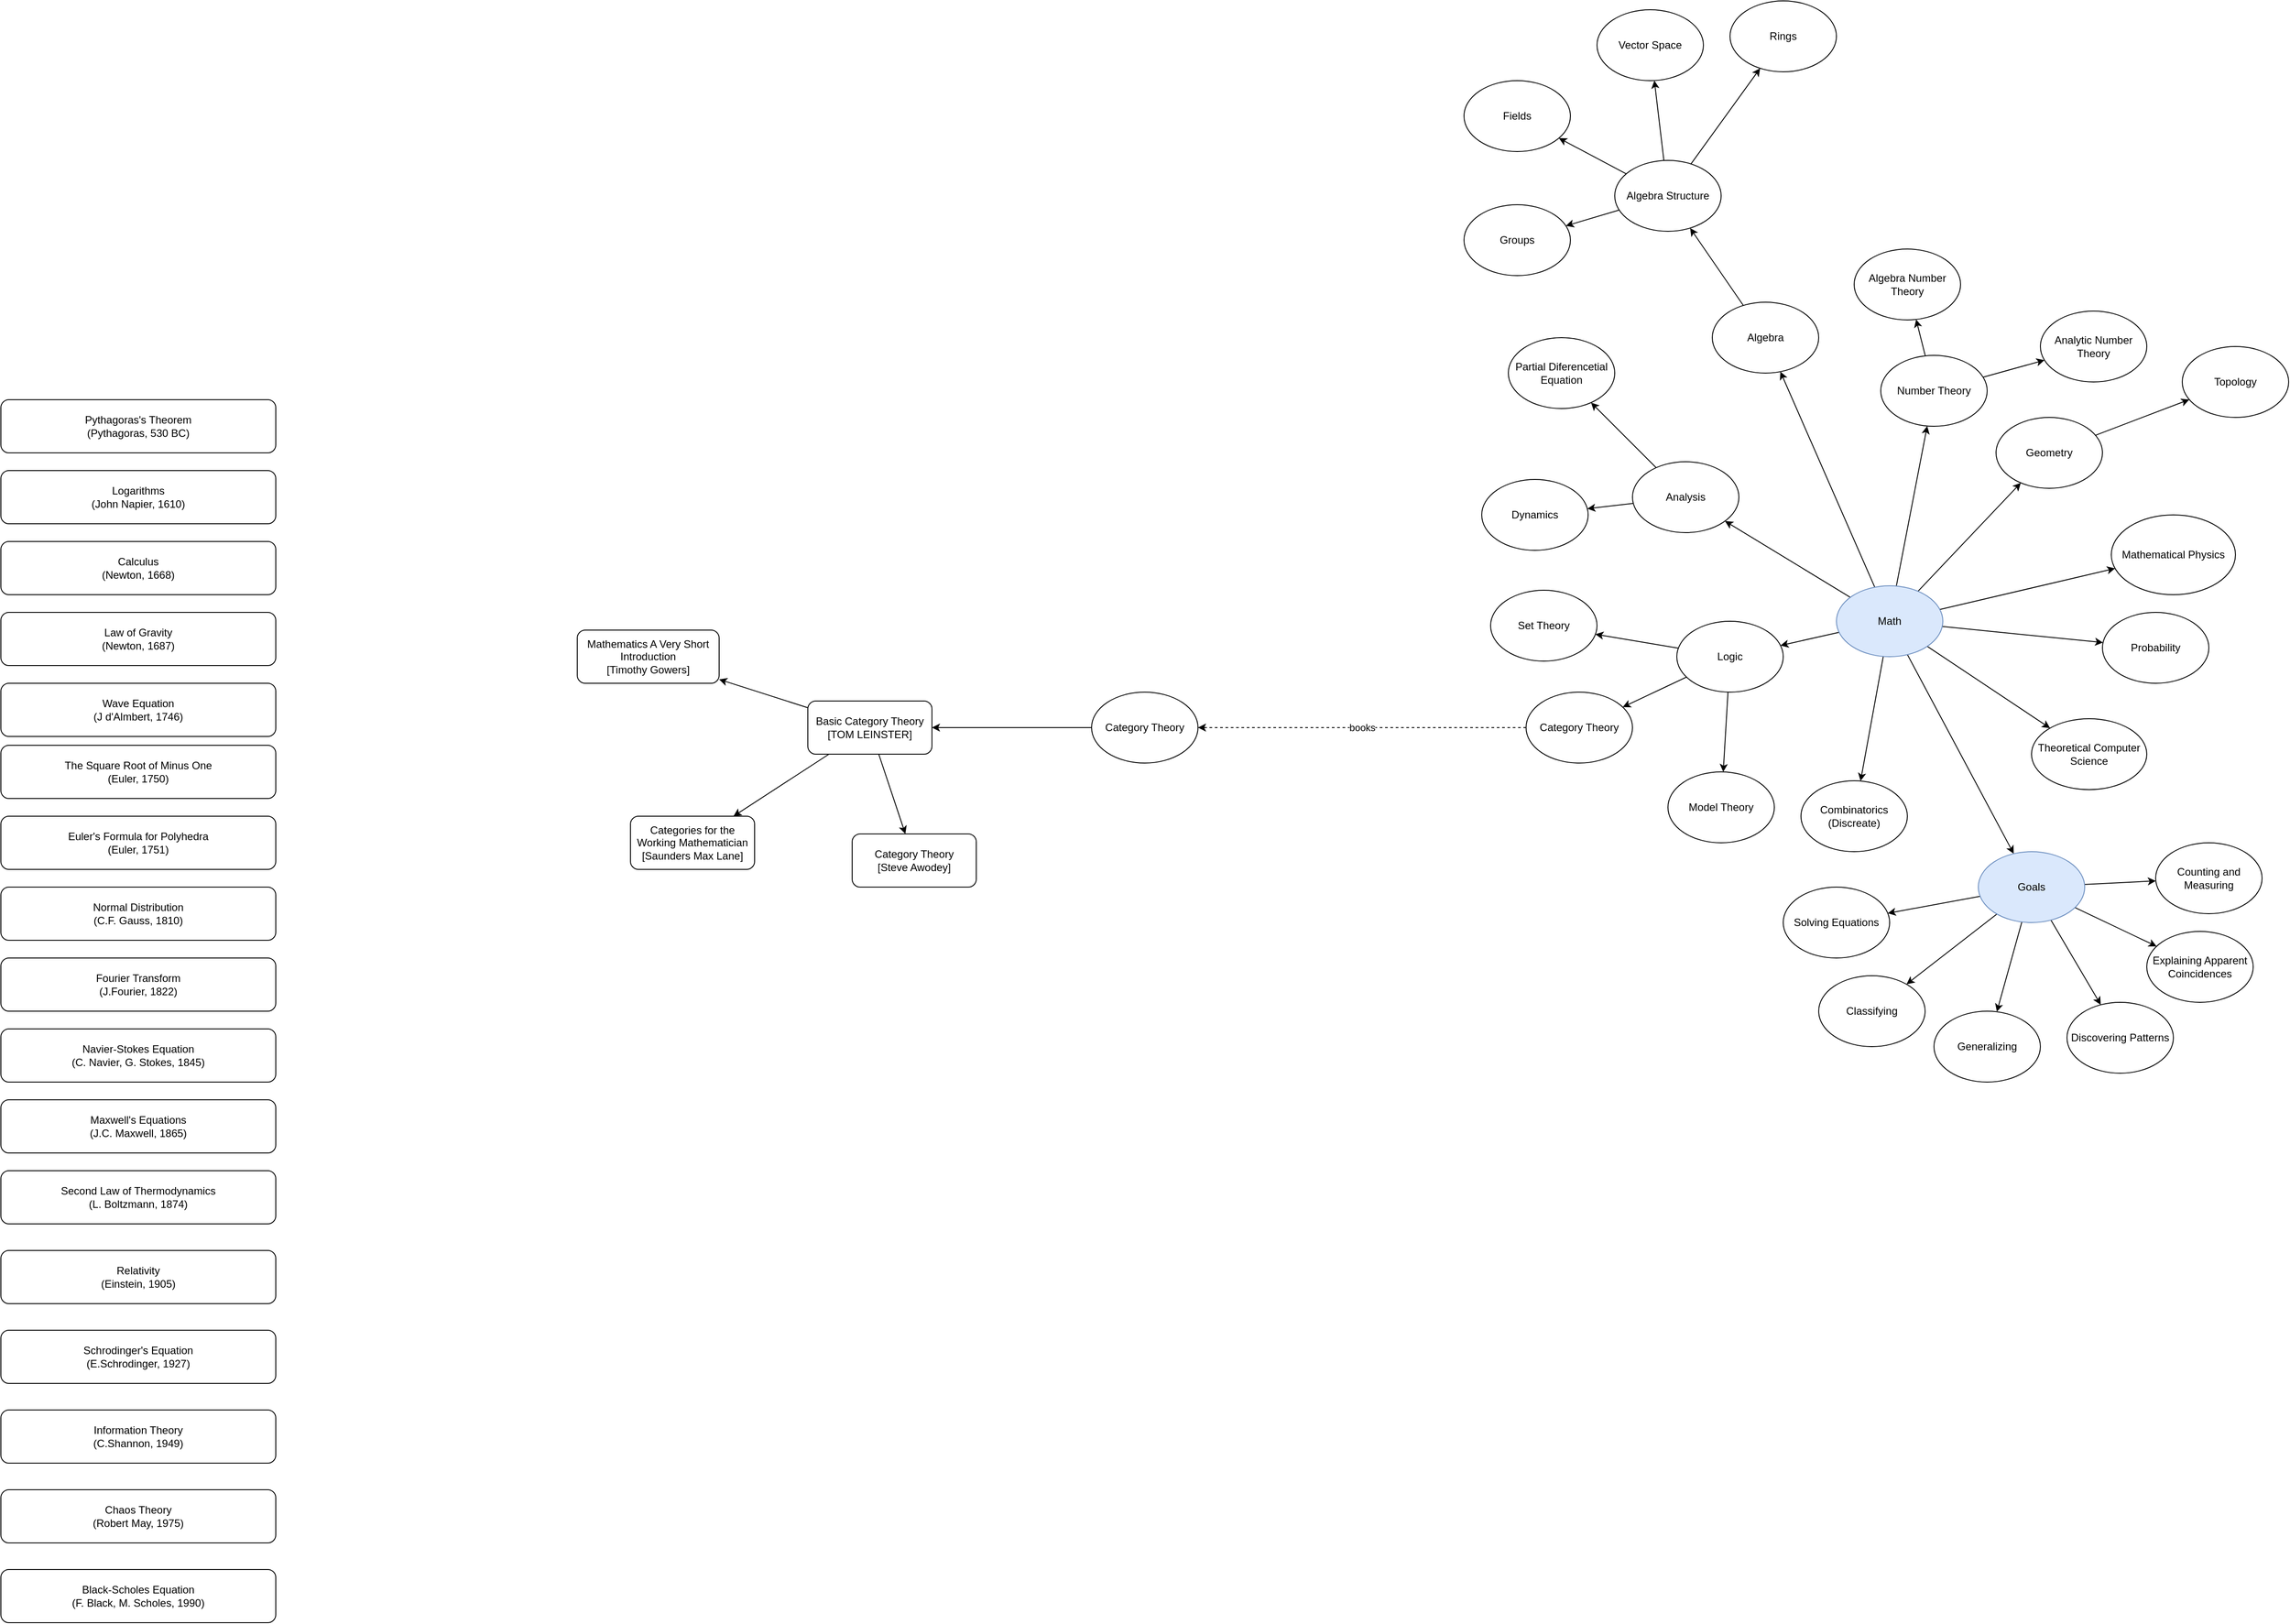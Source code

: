 <mxfile version="20.7.4" type="github">
  <diagram id="C-yN11XaQHERJCoyUqDr" name="หน้า-1">
    <mxGraphModel dx="3513" dy="1536" grid="1" gridSize="10" guides="1" tooltips="1" connect="1" arrows="1" fold="1" page="1" pageScale="1" pageWidth="1100" pageHeight="850" math="0" shadow="0">
      <root>
        <mxCell id="0" />
        <mxCell id="1" parent="0" />
        <mxCell id="EYg5Czc74dAmpDCZTBrX-3" style="rounded=0;orthogonalLoop=1;jettySize=auto;html=1;" parent="1" source="EYg5Czc74dAmpDCZTBrX-1" target="EYg5Czc74dAmpDCZTBrX-2" edge="1">
          <mxGeometry relative="1" as="geometry" />
        </mxCell>
        <mxCell id="EYg5Czc74dAmpDCZTBrX-5" style="edgeStyle=none;rounded=0;orthogonalLoop=1;jettySize=auto;html=1;" parent="1" source="EYg5Czc74dAmpDCZTBrX-1" target="EYg5Czc74dAmpDCZTBrX-4" edge="1">
          <mxGeometry relative="1" as="geometry" />
        </mxCell>
        <mxCell id="EYg5Czc74dAmpDCZTBrX-7" style="edgeStyle=none;rounded=0;orthogonalLoop=1;jettySize=auto;html=1;" parent="1" source="EYg5Czc74dAmpDCZTBrX-1" target="EYg5Czc74dAmpDCZTBrX-6" edge="1">
          <mxGeometry relative="1" as="geometry" />
        </mxCell>
        <mxCell id="EYg5Czc74dAmpDCZTBrX-15" style="edgeStyle=none;rounded=0;orthogonalLoop=1;jettySize=auto;html=1;" parent="1" source="EYg5Czc74dAmpDCZTBrX-1" target="EYg5Czc74dAmpDCZTBrX-14" edge="1">
          <mxGeometry relative="1" as="geometry" />
        </mxCell>
        <mxCell id="EYg5Czc74dAmpDCZTBrX-24" style="edgeStyle=none;rounded=0;orthogonalLoop=1;jettySize=auto;html=1;" parent="1" source="EYg5Czc74dAmpDCZTBrX-1" target="EYg5Czc74dAmpDCZTBrX-23" edge="1">
          <mxGeometry relative="1" as="geometry" />
        </mxCell>
        <mxCell id="EYg5Czc74dAmpDCZTBrX-32" style="edgeStyle=none;rounded=0;orthogonalLoop=1;jettySize=auto;html=1;" parent="1" source="EYg5Czc74dAmpDCZTBrX-1" target="EYg5Czc74dAmpDCZTBrX-31" edge="1">
          <mxGeometry relative="1" as="geometry" />
        </mxCell>
        <mxCell id="EYg5Czc74dAmpDCZTBrX-34" style="edgeStyle=none;rounded=0;orthogonalLoop=1;jettySize=auto;html=1;" parent="1" source="EYg5Czc74dAmpDCZTBrX-1" target="EYg5Czc74dAmpDCZTBrX-33" edge="1">
          <mxGeometry relative="1" as="geometry" />
        </mxCell>
        <mxCell id="EYg5Czc74dAmpDCZTBrX-36" style="edgeStyle=none;rounded=0;orthogonalLoop=1;jettySize=auto;html=1;" parent="1" source="EYg5Czc74dAmpDCZTBrX-1" target="EYg5Czc74dAmpDCZTBrX-35" edge="1">
          <mxGeometry relative="1" as="geometry" />
        </mxCell>
        <mxCell id="EYg5Czc74dAmpDCZTBrX-38" style="edgeStyle=none;rounded=0;orthogonalLoop=1;jettySize=auto;html=1;" parent="1" source="EYg5Czc74dAmpDCZTBrX-1" target="EYg5Czc74dAmpDCZTBrX-37" edge="1">
          <mxGeometry relative="1" as="geometry" />
        </mxCell>
        <mxCell id="EYg5Czc74dAmpDCZTBrX-50" style="edgeStyle=none;rounded=0;orthogonalLoop=1;jettySize=auto;html=1;" parent="1" source="EYg5Czc74dAmpDCZTBrX-1" target="EYg5Czc74dAmpDCZTBrX-49" edge="1">
          <mxGeometry relative="1" as="geometry" />
        </mxCell>
        <mxCell id="EYg5Czc74dAmpDCZTBrX-1" value="Math" style="ellipse;whiteSpace=wrap;html=1;fillColor=#dae8fc;strokeColor=#6c8ebf;" parent="1" vertex="1">
          <mxGeometry x="290" y="420" width="120" height="80" as="geometry" />
        </mxCell>
        <mxCell id="EYg5Czc74dAmpDCZTBrX-40" style="edgeStyle=none;rounded=0;orthogonalLoop=1;jettySize=auto;html=1;" parent="1" source="EYg5Czc74dAmpDCZTBrX-2" target="EYg5Czc74dAmpDCZTBrX-39" edge="1">
          <mxGeometry relative="1" as="geometry" />
        </mxCell>
        <mxCell id="EYg5Czc74dAmpDCZTBrX-2" value="Algebra" style="ellipse;whiteSpace=wrap;html=1;" parent="1" vertex="1">
          <mxGeometry x="150" y="100" width="120" height="80" as="geometry" />
        </mxCell>
        <mxCell id="EYg5Czc74dAmpDCZTBrX-9" style="edgeStyle=none;rounded=0;orthogonalLoop=1;jettySize=auto;html=1;" parent="1" source="EYg5Czc74dAmpDCZTBrX-4" target="EYg5Czc74dAmpDCZTBrX-8" edge="1">
          <mxGeometry relative="1" as="geometry" />
        </mxCell>
        <mxCell id="EYg5Czc74dAmpDCZTBrX-11" style="edgeStyle=none;rounded=0;orthogonalLoop=1;jettySize=auto;html=1;" parent="1" source="EYg5Czc74dAmpDCZTBrX-4" target="EYg5Czc74dAmpDCZTBrX-10" edge="1">
          <mxGeometry relative="1" as="geometry" />
        </mxCell>
        <mxCell id="EYg5Czc74dAmpDCZTBrX-4" value="Number Theory" style="ellipse;whiteSpace=wrap;html=1;" parent="1" vertex="1">
          <mxGeometry x="340" y="160" width="120" height="80" as="geometry" />
        </mxCell>
        <mxCell id="EYg5Czc74dAmpDCZTBrX-13" style="edgeStyle=none;rounded=0;orthogonalLoop=1;jettySize=auto;html=1;" parent="1" source="EYg5Czc74dAmpDCZTBrX-6" target="EYg5Czc74dAmpDCZTBrX-12" edge="1">
          <mxGeometry relative="1" as="geometry" />
        </mxCell>
        <mxCell id="EYg5Czc74dAmpDCZTBrX-6" value="Geometry" style="ellipse;whiteSpace=wrap;html=1;" parent="1" vertex="1">
          <mxGeometry x="470" y="230" width="120" height="80" as="geometry" />
        </mxCell>
        <mxCell id="EYg5Czc74dAmpDCZTBrX-8" value="Algebra Number Theory" style="ellipse;whiteSpace=wrap;html=1;" parent="1" vertex="1">
          <mxGeometry x="310" y="40" width="120" height="80" as="geometry" />
        </mxCell>
        <mxCell id="EYg5Czc74dAmpDCZTBrX-10" value="Analytic Number Theory" style="ellipse;whiteSpace=wrap;html=1;" parent="1" vertex="1">
          <mxGeometry x="520" y="110" width="120" height="80" as="geometry" />
        </mxCell>
        <mxCell id="EYg5Czc74dAmpDCZTBrX-12" value="Topology" style="ellipse;whiteSpace=wrap;html=1;" parent="1" vertex="1">
          <mxGeometry x="680" y="150" width="120" height="80" as="geometry" />
        </mxCell>
        <mxCell id="EYg5Czc74dAmpDCZTBrX-17" style="edgeStyle=none;rounded=0;orthogonalLoop=1;jettySize=auto;html=1;" parent="1" source="EYg5Czc74dAmpDCZTBrX-14" target="EYg5Czc74dAmpDCZTBrX-18" edge="1">
          <mxGeometry relative="1" as="geometry">
            <mxPoint x="5.857" y="384.205" as="targetPoint" />
          </mxGeometry>
        </mxCell>
        <mxCell id="EYg5Czc74dAmpDCZTBrX-22" style="edgeStyle=none;rounded=0;orthogonalLoop=1;jettySize=auto;html=1;" parent="1" source="EYg5Czc74dAmpDCZTBrX-14" target="EYg5Czc74dAmpDCZTBrX-21" edge="1">
          <mxGeometry relative="1" as="geometry" />
        </mxCell>
        <mxCell id="EYg5Czc74dAmpDCZTBrX-14" value="Analysis" style="ellipse;whiteSpace=wrap;html=1;" parent="1" vertex="1">
          <mxGeometry x="60" y="280" width="120" height="80" as="geometry" />
        </mxCell>
        <mxCell id="EYg5Czc74dAmpDCZTBrX-18" value="Partial Diferencetial Equation" style="ellipse;whiteSpace=wrap;html=1;" parent="1" vertex="1">
          <mxGeometry x="-80" y="140" width="120" height="80" as="geometry" />
        </mxCell>
        <mxCell id="EYg5Czc74dAmpDCZTBrX-21" value="Dynamics" style="ellipse;whiteSpace=wrap;html=1;" parent="1" vertex="1">
          <mxGeometry x="-110" y="300" width="120" height="80" as="geometry" />
        </mxCell>
        <mxCell id="EYg5Czc74dAmpDCZTBrX-28" style="edgeStyle=none;rounded=0;orthogonalLoop=1;jettySize=auto;html=1;" parent="1" source="EYg5Czc74dAmpDCZTBrX-23" target="EYg5Czc74dAmpDCZTBrX-25" edge="1">
          <mxGeometry relative="1" as="geometry" />
        </mxCell>
        <mxCell id="EYg5Czc74dAmpDCZTBrX-29" style="edgeStyle=none;rounded=0;orthogonalLoop=1;jettySize=auto;html=1;" parent="1" source="EYg5Czc74dAmpDCZTBrX-23" target="EYg5Czc74dAmpDCZTBrX-26" edge="1">
          <mxGeometry relative="1" as="geometry" />
        </mxCell>
        <mxCell id="EYg5Czc74dAmpDCZTBrX-30" style="edgeStyle=none;rounded=0;orthogonalLoop=1;jettySize=auto;html=1;" parent="1" source="EYg5Czc74dAmpDCZTBrX-23" target="EYg5Czc74dAmpDCZTBrX-27" edge="1">
          <mxGeometry relative="1" as="geometry" />
        </mxCell>
        <mxCell id="EYg5Czc74dAmpDCZTBrX-23" value="Logic" style="ellipse;whiteSpace=wrap;html=1;" parent="1" vertex="1">
          <mxGeometry x="110" y="460" width="120" height="80" as="geometry" />
        </mxCell>
        <mxCell id="EYg5Czc74dAmpDCZTBrX-25" value="Set Theory" style="ellipse;whiteSpace=wrap;html=1;" parent="1" vertex="1">
          <mxGeometry x="-100" y="425" width="120" height="80" as="geometry" />
        </mxCell>
        <mxCell id="SE_YIdTgUY53TaQNBG7W-2" value="books" style="rounded=0;orthogonalLoop=1;jettySize=auto;html=1;dashed=1;" edge="1" parent="1" source="EYg5Czc74dAmpDCZTBrX-26" target="SE_YIdTgUY53TaQNBG7W-1">
          <mxGeometry relative="1" as="geometry" />
        </mxCell>
        <mxCell id="EYg5Czc74dAmpDCZTBrX-26" value="Category Theory" style="ellipse;whiteSpace=wrap;html=1;" parent="1" vertex="1">
          <mxGeometry x="-60" y="540" width="120" height="80" as="geometry" />
        </mxCell>
        <mxCell id="EYg5Czc74dAmpDCZTBrX-27" value="Model Theory" style="ellipse;whiteSpace=wrap;html=1;" parent="1" vertex="1">
          <mxGeometry x="100" y="630" width="120" height="80" as="geometry" />
        </mxCell>
        <mxCell id="EYg5Czc74dAmpDCZTBrX-31" value="Combinatorics&lt;br&gt;(Discreate)" style="ellipse;whiteSpace=wrap;html=1;" parent="1" vertex="1">
          <mxGeometry x="250" y="640" width="120" height="80" as="geometry" />
        </mxCell>
        <mxCell id="EYg5Czc74dAmpDCZTBrX-33" value="Theoretical Computer Science" style="ellipse;whiteSpace=wrap;html=1;" parent="1" vertex="1">
          <mxGeometry x="510" y="570" width="130" height="80" as="geometry" />
        </mxCell>
        <mxCell id="EYg5Czc74dAmpDCZTBrX-35" value="Probability" style="ellipse;whiteSpace=wrap;html=1;" parent="1" vertex="1">
          <mxGeometry x="590" y="450" width="120" height="80" as="geometry" />
        </mxCell>
        <mxCell id="EYg5Czc74dAmpDCZTBrX-37" value="Mathematical Physics" style="ellipse;whiteSpace=wrap;html=1;" parent="1" vertex="1">
          <mxGeometry x="600" y="340" width="140" height="90" as="geometry" />
        </mxCell>
        <mxCell id="EYg5Czc74dAmpDCZTBrX-45" style="edgeStyle=none;rounded=0;orthogonalLoop=1;jettySize=auto;html=1;" parent="1" source="EYg5Czc74dAmpDCZTBrX-39" target="EYg5Czc74dAmpDCZTBrX-41" edge="1">
          <mxGeometry relative="1" as="geometry" />
        </mxCell>
        <mxCell id="EYg5Czc74dAmpDCZTBrX-46" style="edgeStyle=none;rounded=0;orthogonalLoop=1;jettySize=auto;html=1;" parent="1" source="EYg5Czc74dAmpDCZTBrX-39" target="EYg5Czc74dAmpDCZTBrX-42" edge="1">
          <mxGeometry relative="1" as="geometry" />
        </mxCell>
        <mxCell id="EYg5Czc74dAmpDCZTBrX-47" style="edgeStyle=none;rounded=0;orthogonalLoop=1;jettySize=auto;html=1;" parent="1" source="EYg5Czc74dAmpDCZTBrX-39" target="EYg5Czc74dAmpDCZTBrX-43" edge="1">
          <mxGeometry relative="1" as="geometry" />
        </mxCell>
        <mxCell id="EYg5Czc74dAmpDCZTBrX-48" style="edgeStyle=none;rounded=0;orthogonalLoop=1;jettySize=auto;html=1;" parent="1" source="EYg5Czc74dAmpDCZTBrX-39" target="EYg5Czc74dAmpDCZTBrX-44" edge="1">
          <mxGeometry relative="1" as="geometry" />
        </mxCell>
        <mxCell id="EYg5Czc74dAmpDCZTBrX-39" value="Algebra Structure" style="ellipse;whiteSpace=wrap;html=1;" parent="1" vertex="1">
          <mxGeometry x="40" y="-60" width="120" height="80" as="geometry" />
        </mxCell>
        <mxCell id="EYg5Czc74dAmpDCZTBrX-41" value="Groups" style="ellipse;whiteSpace=wrap;html=1;" parent="1" vertex="1">
          <mxGeometry x="-130" y="-10" width="120" height="80" as="geometry" />
        </mxCell>
        <mxCell id="EYg5Czc74dAmpDCZTBrX-42" value="Fields" style="ellipse;whiteSpace=wrap;html=1;" parent="1" vertex="1">
          <mxGeometry x="-130" y="-150" width="120" height="80" as="geometry" />
        </mxCell>
        <mxCell id="EYg5Czc74dAmpDCZTBrX-43" value="Vector Space" style="ellipse;whiteSpace=wrap;html=1;" parent="1" vertex="1">
          <mxGeometry x="20" y="-230" width="120" height="80" as="geometry" />
        </mxCell>
        <mxCell id="EYg5Czc74dAmpDCZTBrX-44" value="Rings" style="ellipse;whiteSpace=wrap;html=1;" parent="1" vertex="1">
          <mxGeometry x="170" y="-240" width="120" height="80" as="geometry" />
        </mxCell>
        <mxCell id="EYg5Czc74dAmpDCZTBrX-52" style="edgeStyle=none;rounded=0;orthogonalLoop=1;jettySize=auto;html=1;" parent="1" source="EYg5Czc74dAmpDCZTBrX-49" target="EYg5Czc74dAmpDCZTBrX-51" edge="1">
          <mxGeometry relative="1" as="geometry" />
        </mxCell>
        <mxCell id="EYg5Czc74dAmpDCZTBrX-54" style="edgeStyle=none;rounded=0;orthogonalLoop=1;jettySize=auto;html=1;" parent="1" source="EYg5Czc74dAmpDCZTBrX-49" target="EYg5Czc74dAmpDCZTBrX-53" edge="1">
          <mxGeometry relative="1" as="geometry" />
        </mxCell>
        <mxCell id="EYg5Czc74dAmpDCZTBrX-56" style="edgeStyle=none;rounded=0;orthogonalLoop=1;jettySize=auto;html=1;" parent="1" source="EYg5Czc74dAmpDCZTBrX-49" target="EYg5Czc74dAmpDCZTBrX-55" edge="1">
          <mxGeometry relative="1" as="geometry" />
        </mxCell>
        <mxCell id="EYg5Czc74dAmpDCZTBrX-58" style="edgeStyle=none;rounded=0;orthogonalLoop=1;jettySize=auto;html=1;" parent="1" source="EYg5Czc74dAmpDCZTBrX-49" target="EYg5Czc74dAmpDCZTBrX-57" edge="1">
          <mxGeometry relative="1" as="geometry" />
        </mxCell>
        <mxCell id="iuyAZIjcVl7Do768gyy2-2" style="rounded=0;orthogonalLoop=1;jettySize=auto;html=1;" parent="1" source="EYg5Czc74dAmpDCZTBrX-49" target="iuyAZIjcVl7Do768gyy2-1" edge="1">
          <mxGeometry relative="1" as="geometry" />
        </mxCell>
        <mxCell id="iuyAZIjcVl7Do768gyy2-4" style="edgeStyle=none;rounded=0;orthogonalLoop=1;jettySize=auto;html=1;" parent="1" source="EYg5Czc74dAmpDCZTBrX-49" target="iuyAZIjcVl7Do768gyy2-3" edge="1">
          <mxGeometry relative="1" as="geometry" />
        </mxCell>
        <mxCell id="EYg5Czc74dAmpDCZTBrX-49" value="Goals" style="ellipse;whiteSpace=wrap;html=1;fillColor=#dae8fc;strokeColor=#6c8ebf;" parent="1" vertex="1">
          <mxGeometry x="450" y="720" width="120" height="80" as="geometry" />
        </mxCell>
        <mxCell id="EYg5Czc74dAmpDCZTBrX-51" value="Solving Equations" style="ellipse;whiteSpace=wrap;html=1;" parent="1" vertex="1">
          <mxGeometry x="230" y="760" width="120" height="80" as="geometry" />
        </mxCell>
        <mxCell id="EYg5Czc74dAmpDCZTBrX-53" value="Classifying" style="ellipse;whiteSpace=wrap;html=1;" parent="1" vertex="1">
          <mxGeometry x="270" y="860" width="120" height="80" as="geometry" />
        </mxCell>
        <mxCell id="EYg5Czc74dAmpDCZTBrX-55" value="Generalizing" style="ellipse;whiteSpace=wrap;html=1;" parent="1" vertex="1">
          <mxGeometry x="400" y="900" width="120" height="80" as="geometry" />
        </mxCell>
        <mxCell id="EYg5Czc74dAmpDCZTBrX-57" value="Discovering Patterns" style="ellipse;whiteSpace=wrap;html=1;" parent="1" vertex="1">
          <mxGeometry x="550" y="890" width="120" height="80" as="geometry" />
        </mxCell>
        <mxCell id="iuyAZIjcVl7Do768gyy2-1" value="Explaining Apparent Coincidences" style="ellipse;whiteSpace=wrap;html=1;" parent="1" vertex="1">
          <mxGeometry x="640" y="810" width="120" height="80" as="geometry" />
        </mxCell>
        <mxCell id="iuyAZIjcVl7Do768gyy2-3" value="Counting and Measuring" style="ellipse;whiteSpace=wrap;html=1;" parent="1" vertex="1">
          <mxGeometry x="650" y="710" width="120" height="80" as="geometry" />
        </mxCell>
        <mxCell id="SE_YIdTgUY53TaQNBG7W-4" style="rounded=0;orthogonalLoop=1;jettySize=auto;html=1;" edge="1" parent="1" source="SE_YIdTgUY53TaQNBG7W-1" target="SE_YIdTgUY53TaQNBG7W-3">
          <mxGeometry relative="1" as="geometry" />
        </mxCell>
        <mxCell id="SE_YIdTgUY53TaQNBG7W-1" value="Category Theory" style="ellipse;whiteSpace=wrap;html=1;" vertex="1" parent="1">
          <mxGeometry x="-550" y="540" width="120" height="80" as="geometry" />
        </mxCell>
        <mxCell id="SE_YIdTgUY53TaQNBG7W-6" style="edgeStyle=none;rounded=0;orthogonalLoop=1;jettySize=auto;html=1;" edge="1" parent="1" source="SE_YIdTgUY53TaQNBG7W-3" target="SE_YIdTgUY53TaQNBG7W-5">
          <mxGeometry relative="1" as="geometry" />
        </mxCell>
        <mxCell id="SE_YIdTgUY53TaQNBG7W-8" style="edgeStyle=none;rounded=0;orthogonalLoop=1;jettySize=auto;html=1;" edge="1" parent="1" source="SE_YIdTgUY53TaQNBG7W-3" target="SE_YIdTgUY53TaQNBG7W-7">
          <mxGeometry relative="1" as="geometry" />
        </mxCell>
        <mxCell id="SE_YIdTgUY53TaQNBG7W-10" style="edgeStyle=none;rounded=0;orthogonalLoop=1;jettySize=auto;html=1;" edge="1" parent="1" source="SE_YIdTgUY53TaQNBG7W-3" target="SE_YIdTgUY53TaQNBG7W-9">
          <mxGeometry relative="1" as="geometry" />
        </mxCell>
        <mxCell id="SE_YIdTgUY53TaQNBG7W-3" value="Basic Category Theory [TOM LEINSTER]" style="rounded=1;whiteSpace=wrap;html=1;" vertex="1" parent="1">
          <mxGeometry x="-870" y="550" width="140" height="60" as="geometry" />
        </mxCell>
        <mxCell id="SE_YIdTgUY53TaQNBG7W-5" value="Categories for the Working Mathematician&lt;br&gt;[Saunders Max Lane]" style="rounded=1;whiteSpace=wrap;html=1;" vertex="1" parent="1">
          <mxGeometry x="-1070" y="680" width="140" height="60" as="geometry" />
        </mxCell>
        <mxCell id="SE_YIdTgUY53TaQNBG7W-7" value="Category Theory&lt;br&gt;[Steve Awodey]" style="rounded=1;whiteSpace=wrap;html=1;" vertex="1" parent="1">
          <mxGeometry x="-820" y="700" width="140" height="60" as="geometry" />
        </mxCell>
        <mxCell id="SE_YIdTgUY53TaQNBG7W-9" value="Mathematics A Very Short Introduction&lt;br&gt;[Timothy Gowers]" style="rounded=1;whiteSpace=wrap;html=1;" vertex="1" parent="1">
          <mxGeometry x="-1130" y="470" width="160" height="60" as="geometry" />
        </mxCell>
        <mxCell id="SE_YIdTgUY53TaQNBG7W-11" value="Pythagoras&#39;s Theorem &lt;br&gt;(Pythagoras, 530 BC)" style="rounded=1;whiteSpace=wrap;html=1;" vertex="1" parent="1">
          <mxGeometry x="-1780" y="210" width="310" height="60" as="geometry" />
        </mxCell>
        <mxCell id="SE_YIdTgUY53TaQNBG7W-12" value="Logarithms&lt;br&gt;(John Napier, 1610)" style="rounded=1;whiteSpace=wrap;html=1;" vertex="1" parent="1">
          <mxGeometry x="-1780" y="290" width="310" height="60" as="geometry" />
        </mxCell>
        <mxCell id="SE_YIdTgUY53TaQNBG7W-13" value="Calculus&lt;br&gt;(Newton, 1668)" style="rounded=1;whiteSpace=wrap;html=1;" vertex="1" parent="1">
          <mxGeometry x="-1780" y="370" width="310" height="60" as="geometry" />
        </mxCell>
        <mxCell id="SE_YIdTgUY53TaQNBG7W-14" value="Law of Gravity&lt;br&gt;(Newton, 1687)" style="rounded=1;whiteSpace=wrap;html=1;" vertex="1" parent="1">
          <mxGeometry x="-1780" y="450" width="310" height="60" as="geometry" />
        </mxCell>
        <mxCell id="SE_YIdTgUY53TaQNBG7W-15" value="The Square Root of Minus One&lt;br&gt;(Euler, 1750)" style="rounded=1;whiteSpace=wrap;html=1;" vertex="1" parent="1">
          <mxGeometry x="-1780" y="600" width="310" height="60" as="geometry" />
        </mxCell>
        <mxCell id="SE_YIdTgUY53TaQNBG7W-16" value="Euler&#39;s Formula for Polyhedra&lt;br&gt;(Euler, 1751)" style="rounded=1;whiteSpace=wrap;html=1;" vertex="1" parent="1">
          <mxGeometry x="-1780" y="680" width="310" height="60" as="geometry" />
        </mxCell>
        <mxCell id="SE_YIdTgUY53TaQNBG7W-17" value="Normal Distribution&lt;br&gt;(C.F. Gauss, 1810)" style="rounded=1;whiteSpace=wrap;html=1;" vertex="1" parent="1">
          <mxGeometry x="-1780" y="760" width="310" height="60" as="geometry" />
        </mxCell>
        <mxCell id="SE_YIdTgUY53TaQNBG7W-18" value="Wave Equation&lt;br&gt;(J d&#39;Almbert, 1746)" style="rounded=1;whiteSpace=wrap;html=1;" vertex="1" parent="1">
          <mxGeometry x="-1780" y="530" width="310" height="60" as="geometry" />
        </mxCell>
        <mxCell id="SE_YIdTgUY53TaQNBG7W-19" value="Fourier Transform&lt;br&gt;(J.Fourier, 1822)" style="rounded=1;whiteSpace=wrap;html=1;" vertex="1" parent="1">
          <mxGeometry x="-1780" y="840" width="310" height="60" as="geometry" />
        </mxCell>
        <mxCell id="SE_YIdTgUY53TaQNBG7W-20" value="Navier-Stokes Equation&lt;br&gt;(C. Navier, G. Stokes, 1845)" style="rounded=1;whiteSpace=wrap;html=1;" vertex="1" parent="1">
          <mxGeometry x="-1780" y="920" width="310" height="60" as="geometry" />
        </mxCell>
        <mxCell id="SE_YIdTgUY53TaQNBG7W-21" value="Maxwell&#39;s Equations&lt;br&gt;(J.C. Maxwell, 1865)" style="rounded=1;whiteSpace=wrap;html=1;" vertex="1" parent="1">
          <mxGeometry x="-1780" y="1000" width="310" height="60" as="geometry" />
        </mxCell>
        <mxCell id="SE_YIdTgUY53TaQNBG7W-22" value="Second Law of Thermodynamics&lt;br&gt;(L. Boltzmann, 1874)" style="rounded=1;whiteSpace=wrap;html=1;" vertex="1" parent="1">
          <mxGeometry x="-1780" y="1080" width="310" height="60" as="geometry" />
        </mxCell>
        <mxCell id="SE_YIdTgUY53TaQNBG7W-23" value="Relativity&lt;br&gt;(Einstein, 1905)" style="rounded=1;whiteSpace=wrap;html=1;" vertex="1" parent="1">
          <mxGeometry x="-1780" y="1170" width="310" height="60" as="geometry" />
        </mxCell>
        <mxCell id="SE_YIdTgUY53TaQNBG7W-24" value="Schrodinger&#39;s Equation&lt;br&gt;(E.Schrodinger, 1927)" style="rounded=1;whiteSpace=wrap;html=1;" vertex="1" parent="1">
          <mxGeometry x="-1780" y="1260" width="310" height="60" as="geometry" />
        </mxCell>
        <mxCell id="SE_YIdTgUY53TaQNBG7W-25" value="Information Theory&lt;br&gt;(C.Shannon, 1949)" style="rounded=1;whiteSpace=wrap;html=1;" vertex="1" parent="1">
          <mxGeometry x="-1780" y="1350" width="310" height="60" as="geometry" />
        </mxCell>
        <mxCell id="SE_YIdTgUY53TaQNBG7W-26" value="Chaos Theory&lt;br&gt;(Robert May, 1975)" style="rounded=1;whiteSpace=wrap;html=1;" vertex="1" parent="1">
          <mxGeometry x="-1780" y="1440" width="310" height="60" as="geometry" />
        </mxCell>
        <mxCell id="SE_YIdTgUY53TaQNBG7W-27" value="Black-Scholes Equation&lt;br&gt;(F. Black, M. Scholes, 1990)" style="rounded=1;whiteSpace=wrap;html=1;" vertex="1" parent="1">
          <mxGeometry x="-1780" y="1530" width="310" height="60" as="geometry" />
        </mxCell>
      </root>
    </mxGraphModel>
  </diagram>
</mxfile>
